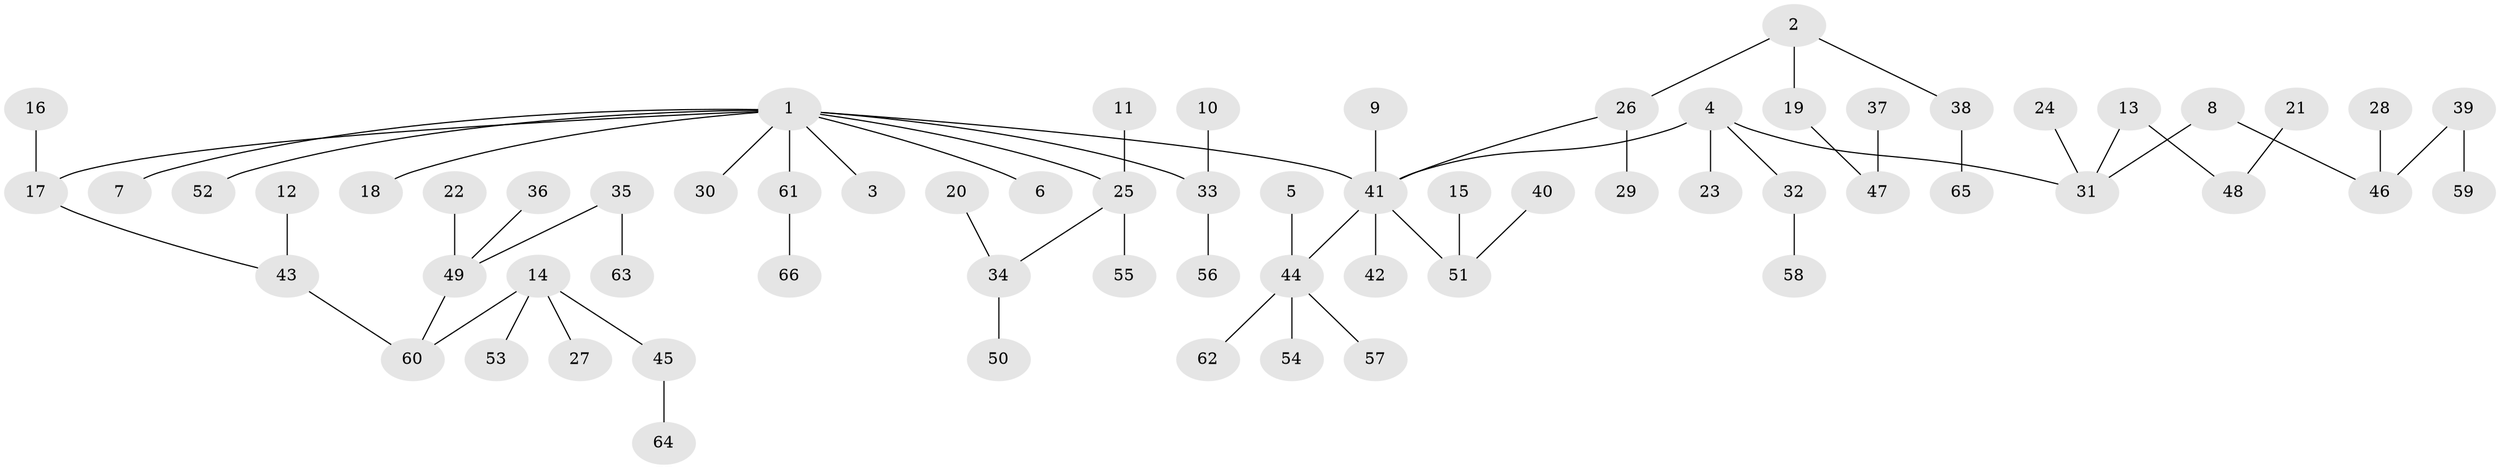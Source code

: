// original degree distribution, {9: 0.007575757575757576, 4: 0.08333333333333333, 2: 0.2196969696969697, 7: 0.015151515151515152, 3: 0.12121212121212122, 1: 0.5227272727272727, 5: 0.030303030303030304}
// Generated by graph-tools (version 1.1) at 2025/26/03/09/25 03:26:28]
// undirected, 66 vertices, 65 edges
graph export_dot {
graph [start="1"]
  node [color=gray90,style=filled];
  1;
  2;
  3;
  4;
  5;
  6;
  7;
  8;
  9;
  10;
  11;
  12;
  13;
  14;
  15;
  16;
  17;
  18;
  19;
  20;
  21;
  22;
  23;
  24;
  25;
  26;
  27;
  28;
  29;
  30;
  31;
  32;
  33;
  34;
  35;
  36;
  37;
  38;
  39;
  40;
  41;
  42;
  43;
  44;
  45;
  46;
  47;
  48;
  49;
  50;
  51;
  52;
  53;
  54;
  55;
  56;
  57;
  58;
  59;
  60;
  61;
  62;
  63;
  64;
  65;
  66;
  1 -- 3 [weight=1.0];
  1 -- 6 [weight=1.0];
  1 -- 7 [weight=1.0];
  1 -- 17 [weight=1.0];
  1 -- 18 [weight=1.0];
  1 -- 25 [weight=1.0];
  1 -- 30 [weight=1.0];
  1 -- 33 [weight=1.0];
  1 -- 41 [weight=1.0];
  1 -- 52 [weight=1.0];
  1 -- 61 [weight=1.0];
  2 -- 19 [weight=1.0];
  2 -- 26 [weight=1.0];
  2 -- 38 [weight=1.0];
  4 -- 23 [weight=1.0];
  4 -- 31 [weight=1.0];
  4 -- 32 [weight=1.0];
  4 -- 41 [weight=1.0];
  5 -- 44 [weight=1.0];
  8 -- 31 [weight=1.0];
  8 -- 46 [weight=1.0];
  9 -- 41 [weight=1.0];
  10 -- 33 [weight=1.0];
  11 -- 25 [weight=1.0];
  12 -- 43 [weight=1.0];
  13 -- 31 [weight=1.0];
  13 -- 48 [weight=1.0];
  14 -- 27 [weight=1.0];
  14 -- 45 [weight=1.0];
  14 -- 53 [weight=1.0];
  14 -- 60 [weight=1.0];
  15 -- 51 [weight=1.0];
  16 -- 17 [weight=1.0];
  17 -- 43 [weight=1.0];
  19 -- 47 [weight=1.0];
  20 -- 34 [weight=1.0];
  21 -- 48 [weight=1.0];
  22 -- 49 [weight=1.0];
  24 -- 31 [weight=1.0];
  25 -- 34 [weight=1.0];
  25 -- 55 [weight=1.0];
  26 -- 29 [weight=1.0];
  26 -- 41 [weight=1.0];
  28 -- 46 [weight=1.0];
  32 -- 58 [weight=1.0];
  33 -- 56 [weight=1.0];
  34 -- 50 [weight=1.0];
  35 -- 49 [weight=1.0];
  35 -- 63 [weight=1.0];
  36 -- 49 [weight=1.0];
  37 -- 47 [weight=1.0];
  38 -- 65 [weight=1.0];
  39 -- 46 [weight=1.0];
  39 -- 59 [weight=1.0];
  40 -- 51 [weight=1.0];
  41 -- 42 [weight=1.0];
  41 -- 44 [weight=1.0];
  41 -- 51 [weight=1.0];
  43 -- 60 [weight=1.0];
  44 -- 54 [weight=1.0];
  44 -- 57 [weight=1.0];
  44 -- 62 [weight=1.0];
  45 -- 64 [weight=1.0];
  49 -- 60 [weight=1.0];
  61 -- 66 [weight=1.0];
}
